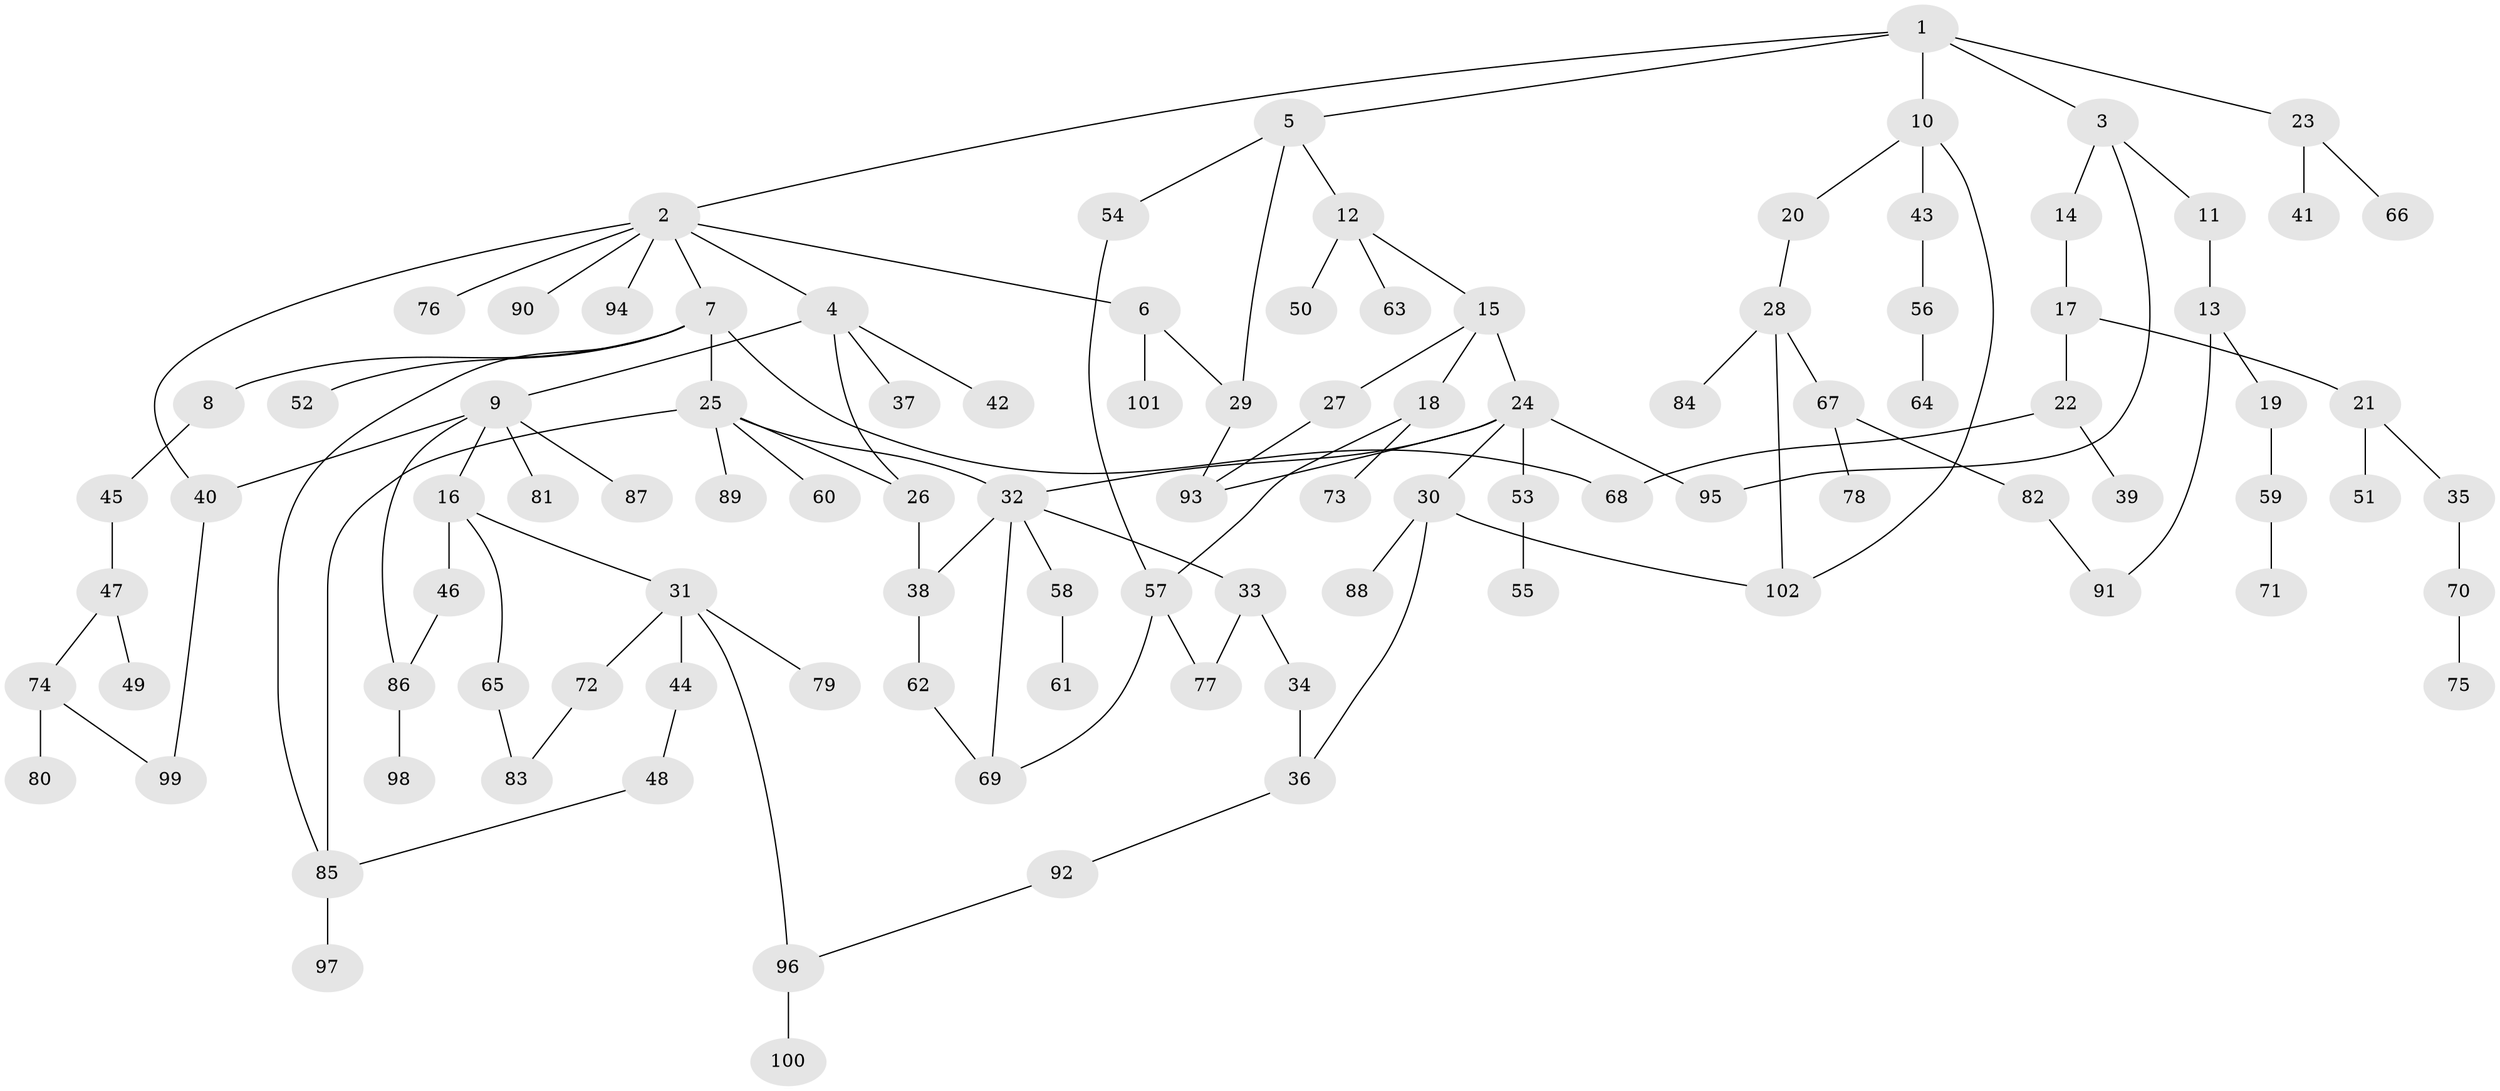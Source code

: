 // Generated by graph-tools (version 1.1) at 2025/13/03/09/25 04:13:16]
// undirected, 102 vertices, 124 edges
graph export_dot {
graph [start="1"]
  node [color=gray90,style=filled];
  1;
  2;
  3;
  4;
  5;
  6;
  7;
  8;
  9;
  10;
  11;
  12;
  13;
  14;
  15;
  16;
  17;
  18;
  19;
  20;
  21;
  22;
  23;
  24;
  25;
  26;
  27;
  28;
  29;
  30;
  31;
  32;
  33;
  34;
  35;
  36;
  37;
  38;
  39;
  40;
  41;
  42;
  43;
  44;
  45;
  46;
  47;
  48;
  49;
  50;
  51;
  52;
  53;
  54;
  55;
  56;
  57;
  58;
  59;
  60;
  61;
  62;
  63;
  64;
  65;
  66;
  67;
  68;
  69;
  70;
  71;
  72;
  73;
  74;
  75;
  76;
  77;
  78;
  79;
  80;
  81;
  82;
  83;
  84;
  85;
  86;
  87;
  88;
  89;
  90;
  91;
  92;
  93;
  94;
  95;
  96;
  97;
  98;
  99;
  100;
  101;
  102;
  1 -- 2;
  1 -- 3;
  1 -- 5;
  1 -- 10;
  1 -- 23;
  2 -- 4;
  2 -- 6;
  2 -- 7;
  2 -- 40;
  2 -- 76;
  2 -- 90;
  2 -- 94;
  3 -- 11;
  3 -- 14;
  3 -- 95;
  4 -- 9;
  4 -- 26;
  4 -- 37;
  4 -- 42;
  5 -- 12;
  5 -- 54;
  5 -- 29;
  6 -- 29;
  6 -- 101;
  7 -- 8;
  7 -- 25;
  7 -- 52;
  7 -- 68;
  7 -- 85;
  8 -- 45;
  9 -- 16;
  9 -- 81;
  9 -- 86;
  9 -- 87;
  9 -- 40;
  10 -- 20;
  10 -- 43;
  10 -- 102;
  11 -- 13;
  12 -- 15;
  12 -- 50;
  12 -- 63;
  13 -- 19;
  13 -- 91;
  14 -- 17;
  15 -- 18;
  15 -- 24;
  15 -- 27;
  16 -- 31;
  16 -- 46;
  16 -- 65;
  17 -- 21;
  17 -- 22;
  18 -- 73;
  18 -- 57;
  19 -- 59;
  20 -- 28;
  21 -- 35;
  21 -- 51;
  22 -- 39;
  22 -- 68;
  23 -- 41;
  23 -- 66;
  24 -- 30;
  24 -- 53;
  24 -- 93;
  24 -- 95;
  24 -- 32;
  25 -- 32;
  25 -- 60;
  25 -- 85;
  25 -- 89;
  25 -- 26;
  26 -- 38;
  27 -- 93;
  28 -- 67;
  28 -- 84;
  28 -- 102;
  29 -- 93;
  30 -- 88;
  30 -- 102;
  30 -- 36;
  31 -- 44;
  31 -- 72;
  31 -- 79;
  31 -- 96;
  32 -- 33;
  32 -- 38;
  32 -- 58;
  32 -- 69;
  33 -- 34;
  33 -- 77;
  34 -- 36;
  35 -- 70;
  36 -- 92;
  38 -- 62;
  40 -- 99;
  43 -- 56;
  44 -- 48;
  45 -- 47;
  46 -- 86;
  47 -- 49;
  47 -- 74;
  48 -- 85;
  53 -- 55;
  54 -- 57;
  56 -- 64;
  57 -- 77;
  57 -- 69;
  58 -- 61;
  59 -- 71;
  62 -- 69;
  65 -- 83;
  67 -- 78;
  67 -- 82;
  70 -- 75;
  72 -- 83;
  74 -- 80;
  74 -- 99;
  82 -- 91;
  85 -- 97;
  86 -- 98;
  92 -- 96;
  96 -- 100;
}
